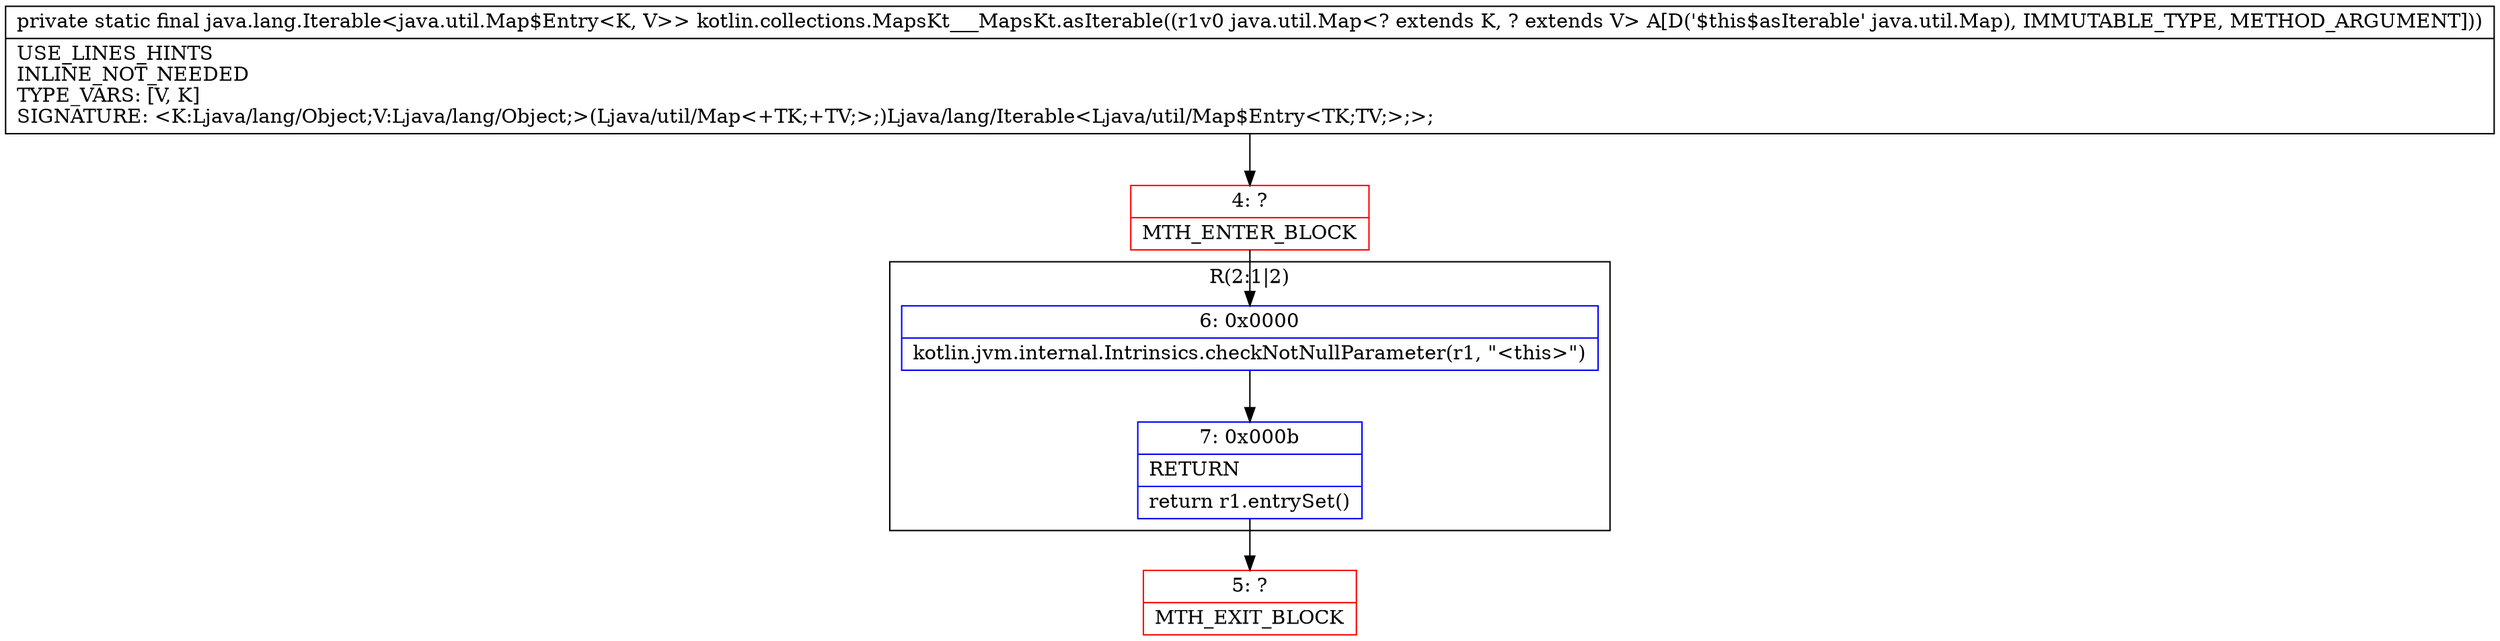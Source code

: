 digraph "CFG forkotlin.collections.MapsKt___MapsKt.asIterable(Ljava\/util\/Map;)Ljava\/lang\/Iterable;" {
subgraph cluster_Region_1748120211 {
label = "R(2:1|2)";
node [shape=record,color=blue];
Node_6 [shape=record,label="{6\:\ 0x0000|kotlin.jvm.internal.Intrinsics.checkNotNullParameter(r1, \"\<this\>\")\l}"];
Node_7 [shape=record,label="{7\:\ 0x000b|RETURN\l|return r1.entrySet()\l}"];
}
Node_4 [shape=record,color=red,label="{4\:\ ?|MTH_ENTER_BLOCK\l}"];
Node_5 [shape=record,color=red,label="{5\:\ ?|MTH_EXIT_BLOCK\l}"];
MethodNode[shape=record,label="{private static final java.lang.Iterable\<java.util.Map$Entry\<K, V\>\> kotlin.collections.MapsKt___MapsKt.asIterable((r1v0 java.util.Map\<? extends K, ? extends V\> A[D('$this$asIterable' java.util.Map), IMMUTABLE_TYPE, METHOD_ARGUMENT]))  | USE_LINES_HINTS\lINLINE_NOT_NEEDED\lTYPE_VARS: [V, K]\lSIGNATURE: \<K:Ljava\/lang\/Object;V:Ljava\/lang\/Object;\>(Ljava\/util\/Map\<+TK;+TV;\>;)Ljava\/lang\/Iterable\<Ljava\/util\/Map$Entry\<TK;TV;\>;\>;\l}"];
MethodNode -> Node_4;Node_6 -> Node_7;
Node_7 -> Node_5;
Node_4 -> Node_6;
}

